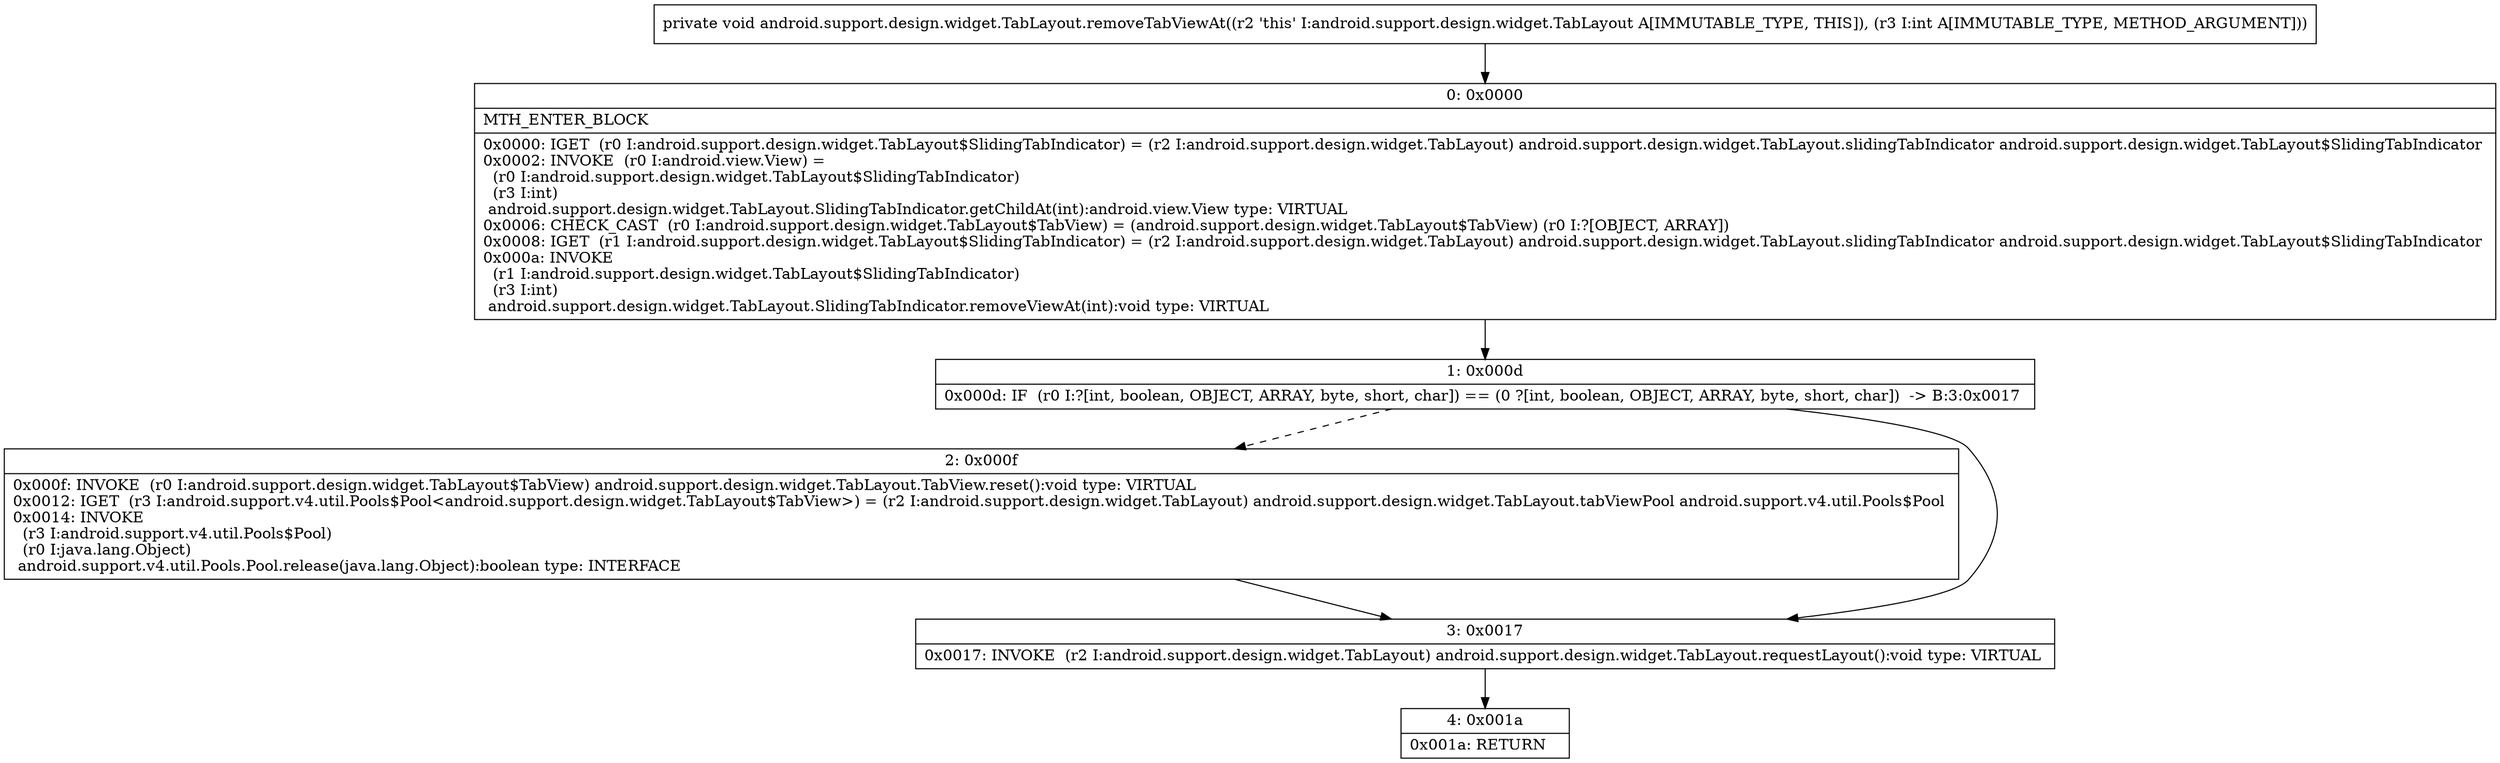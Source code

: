 digraph "CFG forandroid.support.design.widget.TabLayout.removeTabViewAt(I)V" {
Node_0 [shape=record,label="{0\:\ 0x0000|MTH_ENTER_BLOCK\l|0x0000: IGET  (r0 I:android.support.design.widget.TabLayout$SlidingTabIndicator) = (r2 I:android.support.design.widget.TabLayout) android.support.design.widget.TabLayout.slidingTabIndicator android.support.design.widget.TabLayout$SlidingTabIndicator \l0x0002: INVOKE  (r0 I:android.view.View) = \l  (r0 I:android.support.design.widget.TabLayout$SlidingTabIndicator)\l  (r3 I:int)\l android.support.design.widget.TabLayout.SlidingTabIndicator.getChildAt(int):android.view.View type: VIRTUAL \l0x0006: CHECK_CAST  (r0 I:android.support.design.widget.TabLayout$TabView) = (android.support.design.widget.TabLayout$TabView) (r0 I:?[OBJECT, ARRAY]) \l0x0008: IGET  (r1 I:android.support.design.widget.TabLayout$SlidingTabIndicator) = (r2 I:android.support.design.widget.TabLayout) android.support.design.widget.TabLayout.slidingTabIndicator android.support.design.widget.TabLayout$SlidingTabIndicator \l0x000a: INVOKE  \l  (r1 I:android.support.design.widget.TabLayout$SlidingTabIndicator)\l  (r3 I:int)\l android.support.design.widget.TabLayout.SlidingTabIndicator.removeViewAt(int):void type: VIRTUAL \l}"];
Node_1 [shape=record,label="{1\:\ 0x000d|0x000d: IF  (r0 I:?[int, boolean, OBJECT, ARRAY, byte, short, char]) == (0 ?[int, boolean, OBJECT, ARRAY, byte, short, char])  \-\> B:3:0x0017 \l}"];
Node_2 [shape=record,label="{2\:\ 0x000f|0x000f: INVOKE  (r0 I:android.support.design.widget.TabLayout$TabView) android.support.design.widget.TabLayout.TabView.reset():void type: VIRTUAL \l0x0012: IGET  (r3 I:android.support.v4.util.Pools$Pool\<android.support.design.widget.TabLayout$TabView\>) = (r2 I:android.support.design.widget.TabLayout) android.support.design.widget.TabLayout.tabViewPool android.support.v4.util.Pools$Pool \l0x0014: INVOKE  \l  (r3 I:android.support.v4.util.Pools$Pool)\l  (r0 I:java.lang.Object)\l android.support.v4.util.Pools.Pool.release(java.lang.Object):boolean type: INTERFACE \l}"];
Node_3 [shape=record,label="{3\:\ 0x0017|0x0017: INVOKE  (r2 I:android.support.design.widget.TabLayout) android.support.design.widget.TabLayout.requestLayout():void type: VIRTUAL \l}"];
Node_4 [shape=record,label="{4\:\ 0x001a|0x001a: RETURN   \l}"];
MethodNode[shape=record,label="{private void android.support.design.widget.TabLayout.removeTabViewAt((r2 'this' I:android.support.design.widget.TabLayout A[IMMUTABLE_TYPE, THIS]), (r3 I:int A[IMMUTABLE_TYPE, METHOD_ARGUMENT])) }"];
MethodNode -> Node_0;
Node_0 -> Node_1;
Node_1 -> Node_2[style=dashed];
Node_1 -> Node_3;
Node_2 -> Node_3;
Node_3 -> Node_4;
}

